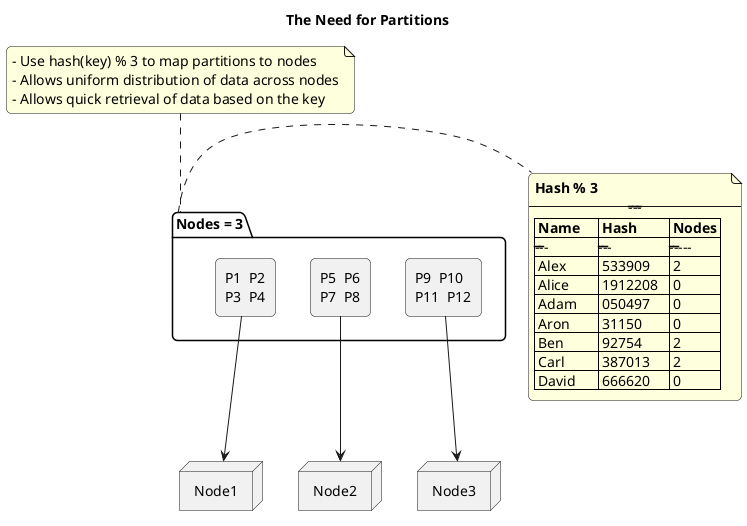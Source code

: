@startuml
allowmixing 

skinparam Shadowing false
skinparam RoundCorner 10
skinparam DefaultFontName "Arial"
skinparam DefaultFontSize 14
skinparam DefaultFontColor Black
skinparam BackgroundColor White
skinparam sequenceParticipantPadding 10

title **The Need for Partitions**

' Define partitions inside a package
package "Nodes = 3" {
    rectangle "P1  P2\nP3  P4" as P1
    rectangle "P5  P6\nP7  P8" as P2
    rectangle "P9  P10\nP11  P12" as P3
}

' Define nodes
node "Node1" as node1
node "Node2" as node2
node "Node3" as node3

' Connect partitions to nodes
P1 -down-> node1
P2 -down-> node2
P3 -down-> node3

' Add key information as a note
note right of "Nodes = 3"
    **Hash % 3**
    -------------------
    | **Name**  | **Hash**   | **Nodes** |
    |-----------|-----------|-------------|
    | Alex      | 533909    | 2           |
    | Alice     | 1912208   | 0           |
    | Adam      | 050497    | 0           |
    | Aron      | 31150     | 0           |
    | Ben       | 92754     | 2           |
    | Carl      | 387013    | 2           |
    | David     | 666620    | 0           |
end note

' Add additional explanation
note top of "Nodes = 3"
    - Use hash(key) % 3 to map partitions to nodes
    - Allows uniform distribution of data across nodes
    - Allows quick retrieval of data based on the key
end note

@enduml

